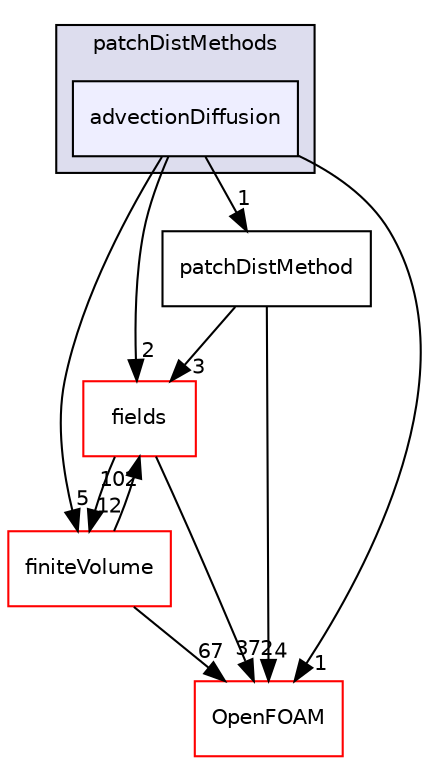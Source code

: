 digraph "src/finiteVolume/fvMesh/wallDist/patchDistMethods/advectionDiffusion" {
  bgcolor=transparent;
  compound=true
  node [ fontsize="10", fontname="Helvetica"];
  edge [ labelfontsize="10", labelfontname="Helvetica"];
  subgraph clusterdir_28bd808b48a939f9343efc27d469bf7b {
    graph [ bgcolor="#ddddee", pencolor="black", label="patchDistMethods" fontname="Helvetica", fontsize="10", URL="dir_28bd808b48a939f9343efc27d469bf7b.html"]
  dir_45d58a8acd8cdcb90dddf53b056198ab [shape=box, label="advectionDiffusion", style="filled", fillcolor="#eeeeff", pencolor="black", URL="dir_45d58a8acd8cdcb90dddf53b056198ab.html"];
  }
  dir_25ab4a83a983f7bb7a38b7f63bb141b7 [shape=box label="fields" color="red" URL="dir_25ab4a83a983f7bb7a38b7f63bb141b7.html"];
  dir_2ea871e4defbdbd60808750cae643c63 [shape=box label="finiteVolume" color="red" URL="dir_2ea871e4defbdbd60808750cae643c63.html"];
  dir_c5473ff19b20e6ec4dfe5c310b3778a8 [shape=box label="OpenFOAM" color="red" URL="dir_c5473ff19b20e6ec4dfe5c310b3778a8.html"];
  dir_6e324d8445a9fcc15d11be46c4e01c62 [shape=box label="patchDistMethod" URL="dir_6e324d8445a9fcc15d11be46c4e01c62.html"];
  dir_45d58a8acd8cdcb90dddf53b056198ab->dir_25ab4a83a983f7bb7a38b7f63bb141b7 [headlabel="2", labeldistance=1.5 headhref="dir_001147_000890.html"];
  dir_45d58a8acd8cdcb90dddf53b056198ab->dir_2ea871e4defbdbd60808750cae643c63 [headlabel="5", labeldistance=1.5 headhref="dir_001147_001030.html"];
  dir_45d58a8acd8cdcb90dddf53b056198ab->dir_c5473ff19b20e6ec4dfe5c310b3778a8 [headlabel="1", labeldistance=1.5 headhref="dir_001147_002151.html"];
  dir_45d58a8acd8cdcb90dddf53b056198ab->dir_6e324d8445a9fcc15d11be46c4e01c62 [headlabel="1", labeldistance=1.5 headhref="dir_001147_001150.html"];
  dir_25ab4a83a983f7bb7a38b7f63bb141b7->dir_2ea871e4defbdbd60808750cae643c63 [headlabel="12", labeldistance=1.5 headhref="dir_000890_001030.html"];
  dir_25ab4a83a983f7bb7a38b7f63bb141b7->dir_c5473ff19b20e6ec4dfe5c310b3778a8 [headlabel="372", labeldistance=1.5 headhref="dir_000890_002151.html"];
  dir_2ea871e4defbdbd60808750cae643c63->dir_25ab4a83a983f7bb7a38b7f63bb141b7 [headlabel="102", labeldistance=1.5 headhref="dir_001030_000890.html"];
  dir_2ea871e4defbdbd60808750cae643c63->dir_c5473ff19b20e6ec4dfe5c310b3778a8 [headlabel="67", labeldistance=1.5 headhref="dir_001030_002151.html"];
  dir_6e324d8445a9fcc15d11be46c4e01c62->dir_25ab4a83a983f7bb7a38b7f63bb141b7 [headlabel="3", labeldistance=1.5 headhref="dir_001150_000890.html"];
  dir_6e324d8445a9fcc15d11be46c4e01c62->dir_c5473ff19b20e6ec4dfe5c310b3778a8 [headlabel="4", labeldistance=1.5 headhref="dir_001150_002151.html"];
}
